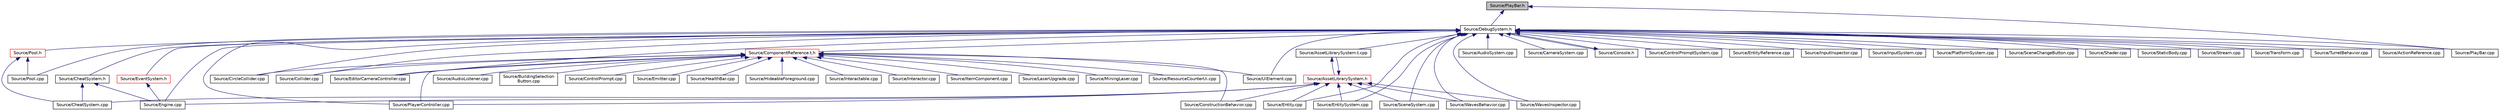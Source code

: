 digraph "Source/PlayBar.h"
{
 // LATEX_PDF_SIZE
  edge [fontname="Helvetica",fontsize="10",labelfontname="Helvetica",labelfontsize="10"];
  node [fontname="Helvetica",fontsize="10",shape=record];
  Node1 [label="Source/PlayBar.h",height=0.2,width=0.4,color="black", fillcolor="grey75", style="filled", fontcolor="black",tooltip="UI Bar that handles playing, pausing, and autosaves of the scene."];
  Node1 -> Node2 [dir="back",color="midnightblue",fontsize="10",style="solid",fontname="Helvetica"];
  Node2 [label="Source/DebugSystem.h",height=0.2,width=0.4,color="black", fillcolor="white", style="filled",URL="$DebugSystem_8h_source.html",tooltip=" "];
  Node2 -> Node3 [dir="back",color="midnightblue",fontsize="10",style="solid",fontname="Helvetica"];
  Node3 [label="Source/ActionReference.cpp",height=0.2,width=0.4,color="black", fillcolor="white", style="filled",URL="$ActionReference_8cpp.html",tooltip="a reference to an input Action"];
  Node2 -> Node4 [dir="back",color="midnightblue",fontsize="10",style="solid",fontname="Helvetica"];
  Node4 [label="Source/AssetLibrarySystem.t.cpp",height=0.2,width=0.4,color="black", fillcolor="white", style="filled",URL="$AssetLibrarySystem_8t_8cpp.html",tooltip="AssetLibrarySystem."];
  Node4 -> Node5 [dir="back",color="midnightblue",fontsize="10",style="solid",fontname="Helvetica"];
  Node5 [label="Source/AssetLibrarySystem.h",height=0.2,width=0.4,color="red", fillcolor="white", style="filled",URL="$AssetLibrarySystem_8h.html",tooltip="Asset System."];
  Node5 -> Node4 [dir="back",color="midnightblue",fontsize="10",style="solid",fontname="Helvetica"];
  Node5 -> Node13 [dir="back",color="midnightblue",fontsize="10",style="solid",fontname="Helvetica"];
  Node13 [label="Source/CheatSystem.cpp",height=0.2,width=0.4,color="black", fillcolor="white", style="filled",URL="$CheatSystem_8cpp.html",tooltip="CheatSystem Class definition."];
  Node5 -> Node19 [dir="back",color="midnightblue",fontsize="10",style="solid",fontname="Helvetica"];
  Node19 [label="Source/ConstructionBehavior.cpp",height=0.2,width=0.4,color="black", fillcolor="white", style="filled",URL="$ConstructionBehavior_8cpp.html",tooltip="handles the construction of towers and modification of terrain"];
  Node5 -> Node11 [dir="back",color="midnightblue",fontsize="10",style="solid",fontname="Helvetica"];
  Node11 [label="Source/Engine.cpp",height=0.2,width=0.4,color="black", fillcolor="white", style="filled",URL="$Engine_8cpp.html",tooltip="Engine class."];
  Node5 -> Node65 [dir="back",color="midnightblue",fontsize="10",style="solid",fontname="Helvetica"];
  Node65 [label="Source/Entity.cpp",height=0.2,width=0.4,color="black", fillcolor="white", style="filled",URL="$Entity_8cpp.html",tooltip="Function definitions for the Entity class."];
  Node5 -> Node66 [dir="back",color="midnightblue",fontsize="10",style="solid",fontname="Helvetica"];
  Node66 [label="Source/EntitySystem.cpp",height=0.2,width=0.4,color="black", fillcolor="white", style="filled",URL="$EntitySystem_8cpp.html",tooltip="System that manages the storing and handling of Entities."];
  Node5 -> Node14 [dir="back",color="midnightblue",fontsize="10",style="solid",fontname="Helvetica"];
  Node14 [label="Source/PlayerController.cpp",height=0.2,width=0.4,color="black", fillcolor="white", style="filled",URL="$PlayerController_8cpp.html",tooltip="PlayerController Behaviour Class."];
  Node5 -> Node92 [dir="back",color="midnightblue",fontsize="10",style="solid",fontname="Helvetica"];
  Node92 [label="Source/SceneSystem.cpp",height=0.2,width=0.4,color="black", fillcolor="white", style="filled",URL="$SceneSystem_8cpp.html",tooltip="handles the process of resetting and changing scenes"];
  Node5 -> Node15 [dir="back",color="midnightblue",fontsize="10",style="solid",fontname="Helvetica"];
  Node15 [label="Source/WavesBehavior.cpp",height=0.2,width=0.4,color="black", fillcolor="white", style="filled",URL="$WavesBehavior_8cpp.html",tooltip="Definitions for wave and spawning behavior."];
  Node5 -> Node16 [dir="back",color="midnightblue",fontsize="10",style="solid",fontname="Helvetica"];
  Node16 [label="Source/WavesInspector.cpp",height=0.2,width=0.4,color="black", fillcolor="white", style="filled",URL="$WavesInspector_8cpp.html",tooltip="Definitions for wave and spawning editing in game."];
  Node2 -> Node68 [dir="back",color="midnightblue",fontsize="10",style="solid",fontname="Helvetica"];
  Node68 [label="Source/AudioSystem.cpp",height=0.2,width=0.4,color="black", fillcolor="white", style="filled",URL="$AudioSystem_8cpp.html",tooltip="System that implements FMOD and allows the loading and playing of audio."];
  Node2 -> Node96 [dir="back",color="midnightblue",fontsize="10",style="solid",fontname="Helvetica"];
  Node96 [label="Source/CameraSystem.cpp",height=0.2,width=0.4,color="black", fillcolor="white", style="filled",URL="$CameraSystem_8cpp.html",tooltip="System that handles the camera and coordinate systems / spaces."];
  Node2 -> Node97 [dir="back",color="midnightblue",fontsize="10",style="solid",fontname="Helvetica"];
  Node97 [label="Source/CheatSystem.h",height=0.2,width=0.4,color="black", fillcolor="white", style="filled",URL="$CheatSystem_8h.html",tooltip="CheatSystem Class Declaration."];
  Node97 -> Node13 [dir="back",color="midnightblue",fontsize="10",style="solid",fontname="Helvetica"];
  Node97 -> Node11 [dir="back",color="midnightblue",fontsize="10",style="solid",fontname="Helvetica"];
  Node2 -> Node98 [dir="back",color="midnightblue",fontsize="10",style="solid",fontname="Helvetica"];
  Node98 [label="Source/CircleCollider.cpp",height=0.2,width=0.4,color="black", fillcolor="white", style="filled",URL="$CircleCollider_8cpp.html",tooltip="Circle-shaped collider."];
  Node2 -> Node69 [dir="back",color="midnightblue",fontsize="10",style="solid",fontname="Helvetica"];
  Node69 [label="Source/Collider.cpp",height=0.2,width=0.4,color="black", fillcolor="white", style="filled",URL="$Collider_8cpp.html",tooltip="Base component for detecting collisions."];
  Node2 -> Node99 [dir="back",color="midnightblue",fontsize="10",style="solid",fontname="Helvetica"];
  Node99 [label="Source/ComponentReference.t.h",height=0.2,width=0.4,color="red", fillcolor="white", style="filled",URL="$ComponentReference_8t_8h.html",tooltip="a reference to a component in the scene"];
  Node99 -> Node100 [dir="back",color="midnightblue",fontsize="10",style="solid",fontname="Helvetica"];
  Node100 [label="Source/AudioListener.cpp",height=0.2,width=0.4,color="black", fillcolor="white", style="filled",URL="$AudioListener_8cpp.html",tooltip="Component that picks up spatial audio."];
  Node99 -> Node25 [dir="back",color="midnightblue",fontsize="10",style="solid",fontname="Helvetica"];
  Node25 [label="Source/BuildingSelection\lButton.cpp",height=0.2,width=0.4,color="black", fillcolor="white", style="filled",URL="$BuildingSelectionButton_8cpp.html",tooltip="button that selects which building the ConstructionManager should place"];
  Node99 -> Node98 [dir="back",color="midnightblue",fontsize="10",style="solid",fontname="Helvetica"];
  Node99 -> Node69 [dir="back",color="midnightblue",fontsize="10",style="solid",fontname="Helvetica"];
  Node99 -> Node19 [dir="back",color="midnightblue",fontsize="10",style="solid",fontname="Helvetica"];
  Node99 -> Node38 [dir="back",color="midnightblue",fontsize="10",style="solid",fontname="Helvetica"];
  Node38 [label="Source/ControlPrompt.cpp",height=0.2,width=0.4,color="black", fillcolor="white", style="filled",URL="$ControlPrompt_8cpp.html",tooltip="Displays a control prompt for an ActionReference."];
  Node99 -> Node74 [dir="back",color="midnightblue",fontsize="10",style="solid",fontname="Helvetica"];
  Node74 [label="Source/EditorCameraController.cpp",height=0.2,width=0.4,color="black", fillcolor="white", style="filled",URL="$EditorCameraController_8cpp.html",tooltip="controls the camera while in the editor"];
  Node99 -> Node101 [dir="back",color="midnightblue",fontsize="10",style="solid",fontname="Helvetica"];
  Node101 [label="Source/Emitter.cpp",height=0.2,width=0.4,color="black", fillcolor="white", style="filled",URL="$Emitter_8cpp.html",tooltip="Controls timing of particle emissions, and their init data."];
  Node99 -> Node59 [dir="back",color="midnightblue",fontsize="10",style="solid",fontname="Helvetica"];
  Node59 [label="Source/HealthBar.cpp",height=0.2,width=0.4,color="black", fillcolor="white", style="filled",URL="$HealthBar_8cpp.html",tooltip="health bar UI that displays offset from an Entity with a Health component"];
  Node99 -> Node41 [dir="back",color="midnightblue",fontsize="10",style="solid",fontname="Helvetica"];
  Node41 [label="Source/HideableForeground.cpp",height=0.2,width=0.4,color="black", fillcolor="white", style="filled",URL="$HideableForeground_8cpp.html",tooltip="Component that hides an attached Sprite when it overlaps something."];
  Node99 -> Node42 [dir="back",color="midnightblue",fontsize="10",style="solid",fontname="Helvetica"];
  Node42 [label="Source/Interactable.cpp",height=0.2,width=0.4,color="black", fillcolor="white", style="filled",URL="$Interactable_8cpp.html",tooltip="Component which can be interacted with by pressing a button when nearby."];
  Node99 -> Node43 [dir="back",color="midnightblue",fontsize="10",style="solid",fontname="Helvetica"];
  Node43 [label="Source/Interactor.cpp",height=0.2,width=0.4,color="black", fillcolor="white", style="filled",URL="$Interactor_8cpp.html",tooltip="Behavior that can interact with nearby Interactable Components."];
  Node99 -> Node46 [dir="back",color="midnightblue",fontsize="10",style="solid",fontname="Helvetica"];
  Node46 [label="Source/ItemComponent.cpp",height=0.2,width=0.4,color="black", fillcolor="white", style="filled",URL="$ItemComponent_8cpp.html",tooltip="Item in the world that can be picked up."];
  Node99 -> Node47 [dir="back",color="midnightblue",fontsize="10",style="solid",fontname="Helvetica"];
  Node47 [label="Source/LaserUpgrade.cpp",height=0.2,width=0.4,color="black", fillcolor="white", style="filled",URL="$LaserUpgrade_8cpp.html",tooltip="collectable upgrade to the player's MiningLaser"];
  Node99 -> Node76 [dir="back",color="midnightblue",fontsize="10",style="solid",fontname="Helvetica"];
  Node76 [label="Source/MiningLaser.cpp",height=0.2,width=0.4,color="black", fillcolor="white", style="filled",URL="$MiningLaser_8cpp.html",tooltip="Digging laser controllable by an entity."];
  Node99 -> Node14 [dir="back",color="midnightblue",fontsize="10",style="solid",fontname="Helvetica"];
  Node99 -> Node54 [dir="back",color="midnightblue",fontsize="10",style="solid",fontname="Helvetica"];
  Node54 [label="Source/ResourceCounterUi.cpp",height=0.2,width=0.4,color="black", fillcolor="white", style="filled",URL="$ResourceCounterUi_8cpp.html",tooltip="Ui Component that displays a resource sprite and a count."];
  Node99 -> Node91 [dir="back",color="midnightblue",fontsize="10",style="solid",fontname="Helvetica"];
  Node91 [label="Source/UiElement.cpp",height=0.2,width=0.4,color="black", fillcolor="white", style="filled",URL="$UiElement_8cpp.html",tooltip="Ui element component."];
  Node2 -> Node104 [dir="back",color="midnightblue",fontsize="10",style="solid",fontname="Helvetica"];
  Node104 [label="Source/Console.h",height=0.2,width=0.4,color="black", fillcolor="white", style="filled",URL="$Console_8h_source.html",tooltip=" "];
  Node104 -> Node2 [dir="back",color="midnightblue",fontsize="10",style="solid",fontname="Helvetica"];
  Node2 -> Node73 [dir="back",color="midnightblue",fontsize="10",style="solid",fontname="Helvetica"];
  Node73 [label="Source/ControlPromptSystem.cpp",height=0.2,width=0.4,color="black", fillcolor="white", style="filled",URL="$ControlPromptSystem_8cpp.html",tooltip="System that displays ControlPrompts from Actions."];
  Node2 -> Node74 [dir="back",color="midnightblue",fontsize="10",style="solid",fontname="Helvetica"];
  Node2 -> Node11 [dir="back",color="midnightblue",fontsize="10",style="solid",fontname="Helvetica"];
  Node2 -> Node65 [dir="back",color="midnightblue",fontsize="10",style="solid",fontname="Helvetica"];
  Node2 -> Node105 [dir="back",color="midnightblue",fontsize="10",style="solid",fontname="Helvetica"];
  Node105 [label="Source/EntityReference.cpp",height=0.2,width=0.4,color="black", fillcolor="white", style="filled",URL="$EntityReference_8cpp.html",tooltip="a reference to an Entity in the scene"];
  Node2 -> Node66 [dir="back",color="midnightblue",fontsize="10",style="solid",fontname="Helvetica"];
  Node2 -> Node106 [dir="back",color="midnightblue",fontsize="10",style="solid",fontname="Helvetica"];
  Node106 [label="Source/EventSystem.h",height=0.2,width=0.4,color="red", fillcolor="white", style="filled",URL="$EventSystem_8h.html",tooltip="System that handles Events and EventListeners."];
  Node106 -> Node11 [dir="back",color="midnightblue",fontsize="10",style="solid",fontname="Helvetica"];
  Node2 -> Node111 [dir="back",color="midnightblue",fontsize="10",style="solid",fontname="Helvetica"];
  Node111 [label="Source/InputInspector.cpp",height=0.2,width=0.4,color="black", fillcolor="white", style="filled",URL="$InputInspector_8cpp.html",tooltip="Input system addition, holds Action and Debug info."];
  Node2 -> Node112 [dir="back",color="midnightblue",fontsize="10",style="solid",fontname="Helvetica"];
  Node112 [label="Source/InputSystem.cpp",height=0.2,width=0.4,color="black", fillcolor="white", style="filled",URL="$InputSystem_8cpp.html",tooltip="Input system, m_Handles key and mouse inputs."];
  Node2 -> Node113 [dir="back",color="midnightblue",fontsize="10",style="solid",fontname="Helvetica"];
  Node113 [label="Source/PlatformSystem.cpp",height=0.2,width=0.4,color="black", fillcolor="white", style="filled",URL="$PlatformSystem_8cpp.html",tooltip="Patform System class: initializes window and graphics (GLFW and GLEW), shuts them down on exit."];
  Node2 -> Node94 [dir="back",color="midnightblue",fontsize="10",style="solid",fontname="Helvetica"];
  Node94 [label="Source/PlayBar.cpp",height=0.2,width=0.4,color="black", fillcolor="white", style="filled",URL="$PlayBar_8cpp.html",tooltip="UI Bar that handles playing, pausing, and autosaves of the scene."];
  Node2 -> Node14 [dir="back",color="midnightblue",fontsize="10",style="solid",fontname="Helvetica"];
  Node2 -> Node114 [dir="back",color="midnightblue",fontsize="10",style="solid",fontname="Helvetica"];
  Node114 [label="Source/Pool.cpp",height=0.2,width=0.4,color="black", fillcolor="white", style="filled",URL="$Pool_8cpp.html",tooltip=" "];
  Node2 -> Node115 [dir="back",color="midnightblue",fontsize="10",style="solid",fontname="Helvetica"];
  Node115 [label="Source/Pool.h",height=0.2,width=0.4,color="red", fillcolor="white", style="filled",URL="$Pool_8h.html",tooltip="Used for Pools like Time or Health."];
  Node115 -> Node13 [dir="back",color="midnightblue",fontsize="10",style="solid",fontname="Helvetica"];
  Node115 -> Node114 [dir="back",color="midnightblue",fontsize="10",style="solid",fontname="Helvetica"];
  Node2 -> Node95 [dir="back",color="midnightblue",fontsize="10",style="solid",fontname="Helvetica"];
  Node95 [label="Source/SceneChangeButton.cpp",height=0.2,width=0.4,color="black", fillcolor="white", style="filled",URL="$SceneChangeButton_8cpp.html",tooltip="Component that changes the scene when clicked."];
  Node2 -> Node92 [dir="back",color="midnightblue",fontsize="10",style="solid",fontname="Helvetica"];
  Node2 -> Node118 [dir="back",color="midnightblue",fontsize="10",style="solid",fontname="Helvetica"];
  Node118 [label="Source/Shader.cpp",height=0.2,width=0.4,color="black", fillcolor="white", style="filled",URL="$Shader_8cpp.html",tooltip="Shader class implementation."];
  Node2 -> Node119 [dir="back",color="midnightblue",fontsize="10",style="solid",fontname="Helvetica"];
  Node119 [label="Source/StaticBody.cpp",height=0.2,width=0.4,color="black", fillcolor="white", style="filled",URL="$StaticBody_8cpp.html",tooltip="pysics body which can be collided with and does not move"];
  Node2 -> Node120 [dir="back",color="midnightblue",fontsize="10",style="solid",fontname="Helvetica"];
  Node120 [label="Source/Stream.cpp",height=0.2,width=0.4,color="black", fillcolor="white", style="filled",URL="$Stream_8cpp.html",tooltip="JSON File reading/writing."];
  Node2 -> Node121 [dir="back",color="midnightblue",fontsize="10",style="solid",fontname="Helvetica"];
  Node121 [label="Source/Transform.cpp",height=0.2,width=0.4,color="black", fillcolor="white", style="filled",URL="$Transform_8cpp.html",tooltip="Function definitions for the Transform class."];
  Node2 -> Node21 [dir="back",color="midnightblue",fontsize="10",style="solid",fontname="Helvetica"];
  Node21 [label="Source/TurretBehavior.cpp",height=0.2,width=0.4,color="black", fillcolor="white", style="filled",URL="$TurretBehavior_8cpp.html",tooltip="Behavior Compenent for Basic Turret"];
  Node2 -> Node91 [dir="back",color="midnightblue",fontsize="10",style="solid",fontname="Helvetica"];
  Node2 -> Node15 [dir="back",color="midnightblue",fontsize="10",style="solid",fontname="Helvetica"];
  Node2 -> Node16 [dir="back",color="midnightblue",fontsize="10",style="solid",fontname="Helvetica"];
  Node1 -> Node94 [dir="back",color="midnightblue",fontsize="10",style="solid",fontname="Helvetica"];
}

